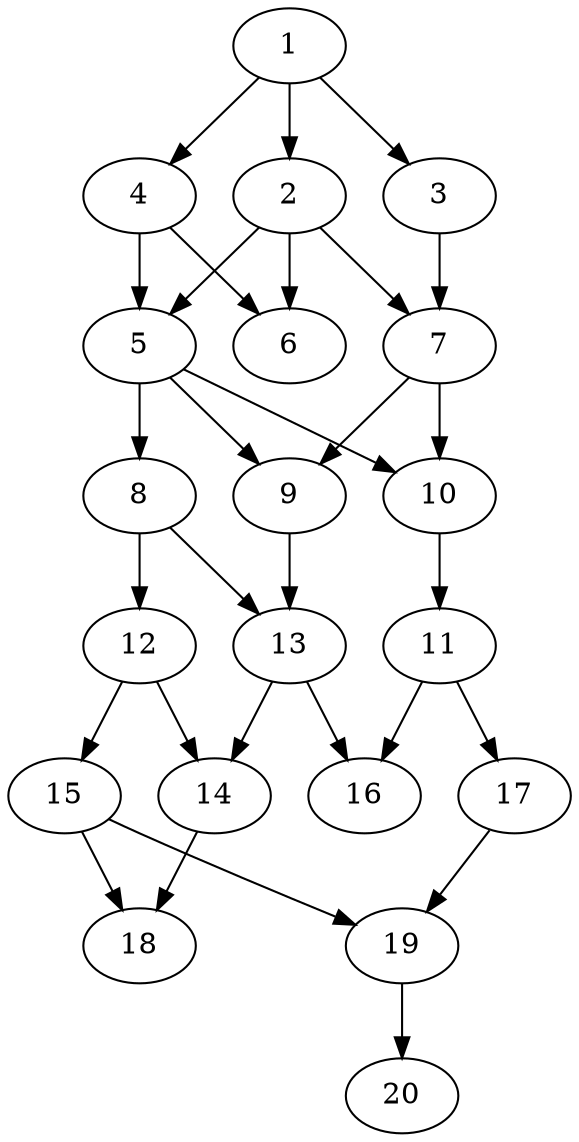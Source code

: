 // DAG automatically generated by daggen at Sat Jul 27 15:35:52 2019
// ./daggen --dot -n 20 --ccr 0.4 --fat 0.4 --regular 0.5 --density 0.6 --mindata 5242880 --maxdata 52428800 
digraph G {
  1 [size="88985600", alpha="0.13", expect_size="35594240"] 
  1 -> 2 [size ="35594240"]
  1 -> 3 [size ="35594240"]
  1 -> 4 [size ="35594240"]
  2 [size="20367360", alpha="0.13", expect_size="8146944"] 
  2 -> 5 [size ="8146944"]
  2 -> 6 [size ="8146944"]
  2 -> 7 [size ="8146944"]
  3 [size="87490560", alpha="0.16", expect_size="34996224"] 
  3 -> 7 [size ="34996224"]
  4 [size="33287680", alpha="0.20", expect_size="13315072"] 
  4 -> 5 [size ="13315072"]
  4 -> 6 [size ="13315072"]
  5 [size="15129600", alpha="0.18", expect_size="6051840"] 
  5 -> 8 [size ="6051840"]
  5 -> 9 [size ="6051840"]
  5 -> 10 [size ="6051840"]
  6 [size="126318080", alpha="0.19", expect_size="50527232"] 
  7 [size="26462720", alpha="0.08", expect_size="10585088"] 
  7 -> 9 [size ="10585088"]
  7 -> 10 [size ="10585088"]
  8 [size="111060480", alpha="0.10", expect_size="44424192"] 
  8 -> 12 [size ="44424192"]
  8 -> 13 [size ="44424192"]
  9 [size="78543360", alpha="0.01", expect_size="31417344"] 
  9 -> 13 [size ="31417344"]
  10 [size="33710080", alpha="0.08", expect_size="13484032"] 
  10 -> 11 [size ="13484032"]
  11 [size="63879680", alpha="0.03", expect_size="25551872"] 
  11 -> 16 [size ="25551872"]
  11 -> 17 [size ="25551872"]
  12 [size="24762880", alpha="0.12", expect_size="9905152"] 
  12 -> 14 [size ="9905152"]
  12 -> 15 [size ="9905152"]
  13 [size="102164480", alpha="0.06", expect_size="40865792"] 
  13 -> 14 [size ="40865792"]
  13 -> 16 [size ="40865792"]
  14 [size="76608000", alpha="0.08", expect_size="30643200"] 
  14 -> 18 [size ="30643200"]
  15 [size="75220480", alpha="0.08", expect_size="30088192"] 
  15 -> 18 [size ="30088192"]
  15 -> 19 [size ="30088192"]
  16 [size="60840960", alpha="0.05", expect_size="24336384"] 
  17 [size="52528640", alpha="0.10", expect_size="21011456"] 
  17 -> 19 [size ="21011456"]
  18 [size="99143680", alpha="0.15", expect_size="39657472"] 
  19 [size="40875520", alpha="0.13", expect_size="16350208"] 
  19 -> 20 [size ="16350208"]
  20 [size="48048640", alpha="0.12", expect_size="19219456"] 
}
